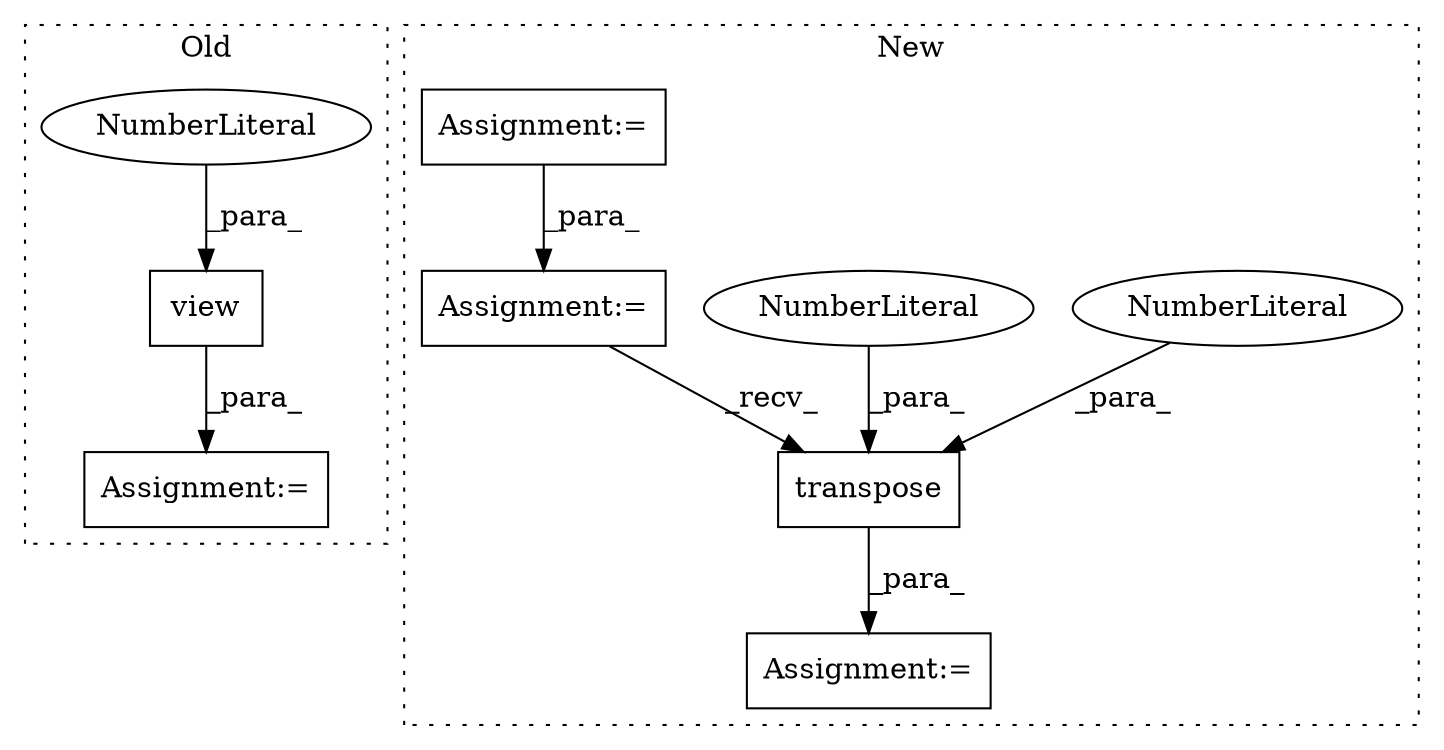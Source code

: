 digraph G {
subgraph cluster0 {
1 [label="view" a="32" s="12859,12872" l="5,1" shape="box"];
7 [label="NumberLiteral" a="34" s="12871" l="1" shape="ellipse"];
9 [label="Assignment:=" a="7" s="12833" l="1" shape="box"];
label = "Old";
style="dotted";
}
subgraph cluster1 {
2 [label="transpose" a="32" s="12885,12898" l="10,1" shape="box"];
3 [label="Assignment:=" a="7" s="12858" l="1" shape="box"];
4 [label="NumberLiteral" a="34" s="12895" l="1" shape="ellipse"];
5 [label="NumberLiteral" a="34" s="12897" l="1" shape="ellipse"];
6 [label="Assignment:=" a="7" s="12619" l="1" shape="box"];
8 [label="Assignment:=" a="7" s="12656" l="1" shape="box"];
label = "New";
style="dotted";
}
1 -> 9 [label="_para_"];
2 -> 3 [label="_para_"];
4 -> 2 [label="_para_"];
5 -> 2 [label="_para_"];
6 -> 8 [label="_para_"];
7 -> 1 [label="_para_"];
8 -> 2 [label="_recv_"];
}